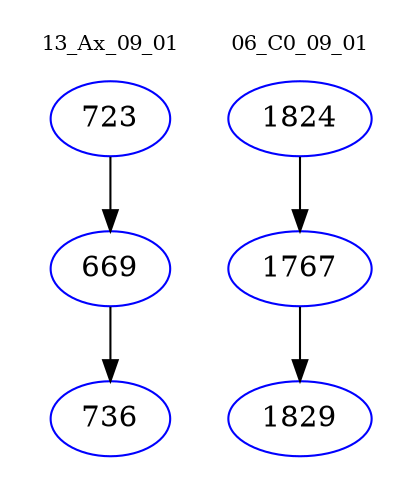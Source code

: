 digraph{
subgraph cluster_0 {
color = white
label = "13_Ax_09_01";
fontsize=10;
T0_723 [label="723", color="blue"]
T0_723 -> T0_669 [color="black"]
T0_669 [label="669", color="blue"]
T0_669 -> T0_736 [color="black"]
T0_736 [label="736", color="blue"]
}
subgraph cluster_1 {
color = white
label = "06_C0_09_01";
fontsize=10;
T1_1824 [label="1824", color="blue"]
T1_1824 -> T1_1767 [color="black"]
T1_1767 [label="1767", color="blue"]
T1_1767 -> T1_1829 [color="black"]
T1_1829 [label="1829", color="blue"]
}
}
